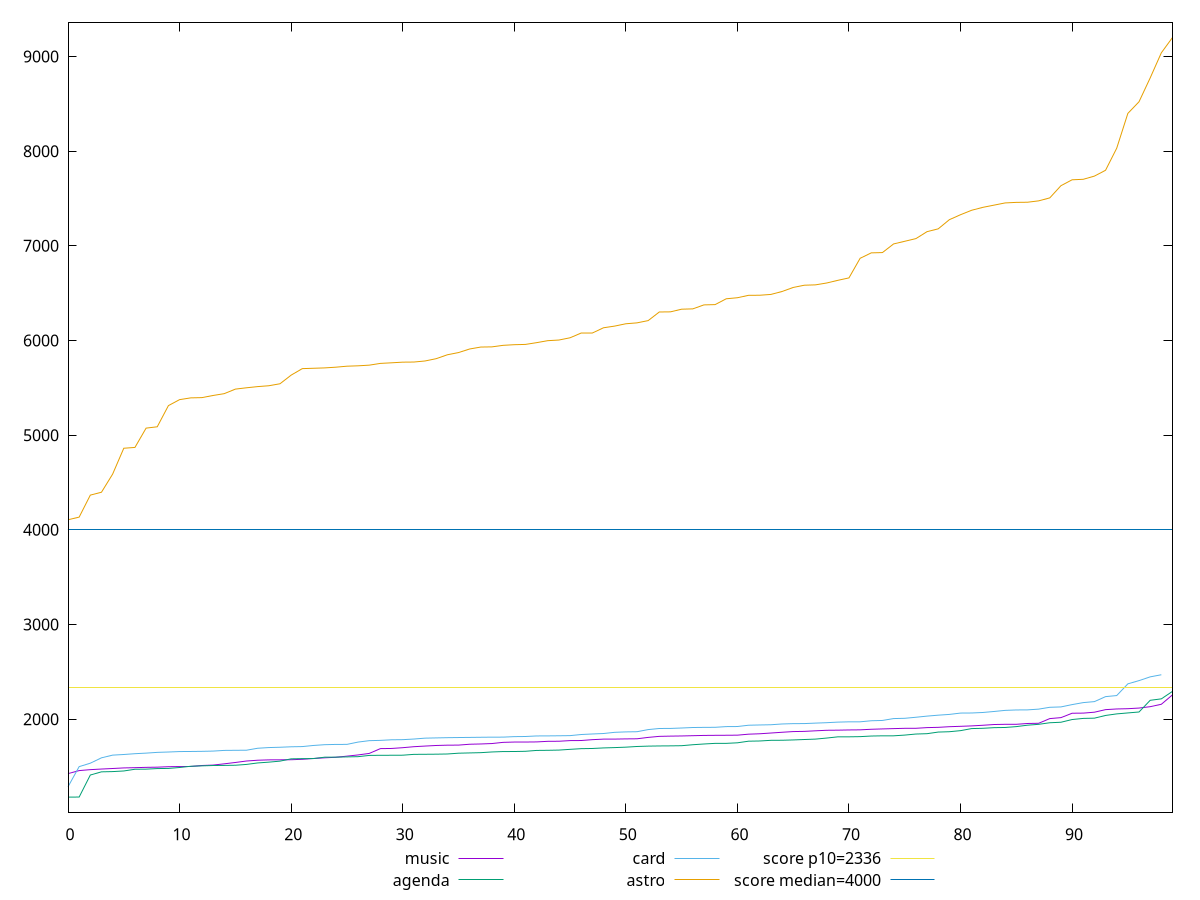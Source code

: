 reset

$music <<EOF
0 1424.638
1 1456.359
2 1466.4180000000001
3 1472.8139999999999
4 1478.4869999999999
5 1484.655
6 1487.283
7 1490.666
8 1492.5480000000002
9 1497.4830000000002
10 1499.031
11 1499.8740000000003
12 1510.236
13 1514.634
14 1527.858
15 1542.1550000000002
16 1557.645
17 1565.9279999999999
18 1569.669
19 1570.3319999999999
20 1571.19
21 1575.75
22 1584.2669999999998
23 1591.3920000000003
24 1596.993
25 1609.1340000000002
26 1621.815
27 1637.699
28 1688.625
29 1690.2110000000002
30 1698.2710000000002
31 1708.8390000000002
32 1715.5324999999998
33 1721.6979999999999
34 1724.8975
35 1725.6479999999997
36 1734.7949999999996
37 1737.6404999999997
38 1742.1949999999997
39 1754.7069999999999
40 1757.9434999999999
41 1758.025
42 1759.3695000000002
43 1765.503
44 1766.4239999999998
45 1773.2205000000004
46 1774.0800000000004
47 1783.158
48 1788.8775000000003
49 1789.1059999999998
50 1791.304
51 1792.4675000000002
52 1807.0675
53 1818.008
54 1820.4909999999995
55 1822.2675
56 1825.0975
57 1827.8485
58 1828.8984999999998
59 1829.6399999999999
60 1830.6495
61 1841.0955000000004
62 1845.4650000000004
63 1853.247
64 1861.23
65 1868.6269999999997
66 1870.6875000000002
67 1876.7025
68 1882.2415
69 1883.4095
70 1885.7355000000002
71 1886.9689999999998
72 1892.9199999999996
73 1896.6419999999998
74 1899.9724999999999
75 1902.9435
76 1903.27
77 1910.4750000000001
78 1913.3400000000001
79 1920.15
80 1924.1250000000002
81 1928.5990000000002
82 1935.257
83 1943.0600000000004
84 1945.3885
85 1945.4415000000001
86 1954.0330000000001
87 1956.234
88 2005.686
89 2015.926
90 2062.2650000000003
91 2063.62
92 2073.196
93 2100.3274999999994
94 2107.4775
95 2110.2670000000003
96 2117.035
97 2131.522
98 2157.081
99 2256.7825000000003
EOF

$agenda <<EOF
0 1175.8739999999998
1 1177.08
2 1409.5880000000002
3 1443.2779999999998
4 1445.8740000000003
5 1452.408
6 1470.579
7 1471.758
8 1477.8359999999998
9 1479.219
10 1489.122
11 1502.0369999999998
12 1506.4620000000002
13 1510.035
14 1511.1929999999998
15 1512.879
16 1521.666
17 1537.2060000000001
18 1545.6180000000004
19 1556.253
20 1580.655
21 1582.6050000000002
22 1583.49
23 1597.862
24 1598.394
25 1601.144
26 1603.554
27 1616.709
28 1618.1130000000003
29 1618.3605000000002
30 1619.0640000000003
31 1627.846
32 1628.655
33 1629.7355000000002
34 1631.844
35 1640.152
36 1643.073
37 1645.905
38 1653.248
39 1657.5235000000002
40 1657.8839999999998
41 1660.2869999999998
42 1669.4365000000003
43 1670.6460000000002
44 1673.0965
45 1680.8775
46 1688.1119999999999
47 1689.9945
48 1695.8775
49 1699.395
50 1703.8939999999998
51 1711.0790000000002
52 1714.805
53 1716.702
54 1717.677
55 1719.372
56 1729.6050000000002
57 1737.4095000000002
58 1743.9935000000005
59 1744.128
60 1749.9340000000002
61 1766.9679999999998
62 1769.1750000000002
63 1776.076
64 1776.8850000000002
65 1780.2085
66 1784.7424999999998
67 1789.0100000000002
68 1800.0569999999998
69 1812.8925000000004
70 1813.1704999999997
71 1815.1235
72 1821.466
73 1823.7759999999998
74 1823.89
75 1831.4629999999997
76 1842.6300000000003
77 1846.345
78 1863.3924999999997
79 1867.0625
80 1878.395
81 1900.3089999999997
82 1903.07
83 1910.0525000000002
84 1911.8529999999998
85 1921.0475000000001
86 1935.9835
87 1945.2440000000001
88 1961.799
89 1967.1205
90 1995.732
91 2007.723
92 2010.2809999999997
93 2038.94
94 2055.4130000000005
95 2065.6215
96 2075.4725
97 2198.955
98 2214.277
99 2293.4525000000003
EOF

$card <<EOF
0 1285.1309999999999
1 1498.3520000000003
2 1534.692
3 1591.3579999999997
4 1619.7319999999997
5 1626.4139999999998
6 1634.964
7 1640.94
8 1648.8960000000002
9 1652.7209999999998
10 1657.516
11 1658.3759999999997
12 1659.759
13 1662.446
14 1669.6080000000002
15 1670.715
16 1671.7920000000004
17 1692.3909999999996
18 1699.6620000000003
19 1702.9399999999998
20 1707.8999999999999
21 1710.0810000000001
22 1721.823
23 1730.024
24 1732.8494999999996
25 1733.2650000000003
26 1757.618
27 1772.5469999999998
28 1775.592
29 1781.8379999999997
30 1783.1490000000001
31 1789.791
32 1799.1315000000004
33 1801.7000000000003
34 1804.1686500000003
35 1805.6889999999999
36 1806.8799999999999
37 1808.394
38 1809.6720000000005
39 1809.92
40 1815.1840000000002
41 1816.5224999999998
42 1822.4250000000002
43 1823.0024999999998
44 1824.29
45 1825.8539999999998
46 1837.4710000000002
47 1843.1675
48 1848.15
49 1860.65
50 1865.2350000000001
51 1867.1125000000002
52 1889.5194999999999
53 1901.2139999999995
54 1901.7780000000002
55 1906.295
56 1911.5425
57 1912.8779999999997
58 1913.6550000000002
59 1921.1100000000001
60 1921.9450000000002
61 1935.65
62 1938.3700000000001
63 1940.729
64 1948.8929999999996
65 1952.482
66 1953.0550000000003
67 1957.9825
68 1962.4499999999998
69 1968.4866
70 1971.5900000000001
71 1971.773
72 1982.9525
73 1986.0290000000002
74 2005.955
75 2008.7615
76 2019.884
77 2031.96
78 2041.9055000000003
79 2049.8775
80 2063.994
81 2064.8925
82 2070.2725
83 2080.8015000000005
84 2092.525
85 2096.99
86 2097.8399999999997
87 2105.7084999999997
88 2125.1125
89 2129.0215
90 2153.4790000000003
91 2174.635
92 2185.0924999999997
93 2237.7690000000002
94 2249.1075
95 2372.97
96 2406.9550000000004
97 2446.6175000000003
98 2468.8275
EOF

$astro <<EOF
0 4106.396
1 4134.174999999999
2 4366.5824999999995
3 4397.076999999999
4 4588.346
5 4861.736499999999
6 4870.357999999999
7 5074.307000000001
8 5088.442999999999
9 5312.082000000001
10 5375.192
11 5393.878000000001
12 5396.536999999998
13 5419.078999999998
14 5438.307000000001
15 5486.356999999997
16 5500.486999999999
17 5512.936
18 5521.953
19 5542.950999999999
20 5634.070000000002
21 5702.823
22 5706.567000000001
23 5710.408000000001
24 5717.964999999999
25 5728.479
26 5732.571999999998
27 5739.485
28 5758.009000000002
29 5764.284
30 5771.191000000002
31 5772.389999999999
32 5783.571000000001
33 5807.836000000001
34 5848.953999999998
35 5872.366999999999
36 5910.239
37 5930.759999999998
38 5932.707
39 5948.821999999999
40 5955.602999999997
41 5958.510000000002
42 5977.084
43 5998.071999999999
44 6004.8449999999975
45 6028.734999999999
46 6079.052999999999
47 6079.1720000000005
48 6134.469000000003
49 6152.129999999999
50 6176.698999999996
51 6186.279999999999
52 6210.056
53 6301.191999999999
54 6302.620000000001
55 6330.652999999999
56 6334.087000000001
57 6376.107999999998
58 6379.090999999999
59 6440.679000000001
60 6451.747000000001
61 6477.123
62 6478.045
63 6486.6190000000015
64 6517.57
65 6560.332000000001
66 6583.994999999999
67 6587.767000000001
68 6607.334
69 6635.539999999998
70 6661.283
71 6868.348000000002
72 6925.6990000000005
73 6928.720000000001
74 7020.090999999997
75 7048.089000000002
76 7076.392999999999
77 7149.913999999999
78 7179.475999999999
79 7276.387999999999
80 7328.782999999999
81 7375.920999999999
82 7406.619000000002
83 7429.909
84 7453.276000000002
85 7459.127
86 7460.601000000003
87 7475.098999999998
88 7506.577
89 7635.380999999999
90 7697.621000000001
91 7702.866000000003
92 7736.631000000002
93 7798.4220000000005
94 8031.207000000002
95 8399.431999999997
96 8522.145999999997
97 8773.831000000002
98 9039.215000000006
99 9200.986999999997
EOF

set key outside below
set xrange [0:99]
set yrange [1015.3717399999998:9361.489259999997]
set trange [1015.3717399999998:9361.489259999997]
set terminal svg size 640, 560 enhanced background rgb 'white'
set output "reports/report_00027_2021-02-24T12-40-31.850Z/first-meaningful-paint/comparison/sorted/all_raw.svg"

plot $music title "music" with line, \
     $agenda title "agenda" with line, \
     $card title "card" with line, \
     $astro title "astro" with line, \
     2336 title "score p10=2336", \
     4000 title "score median=4000"

reset
